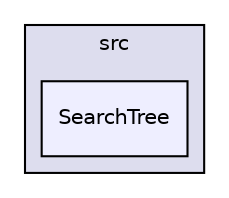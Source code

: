 digraph "C:/Users/Stefan/Documents/GitHub/CSM6120_Assignment2/src/SearchTree" {
  compound=true
  node [ fontsize="10", fontname="Helvetica"];
  edge [ labelfontsize="10", labelfontname="Helvetica"];
  subgraph clusterdir_346b9472caafb6cb6cf9ad47448919a9 {
    graph [ bgcolor="#ddddee", pencolor="black", label="src" fontname="Helvetica", fontsize="10", URL="dir_346b9472caafb6cb6cf9ad47448919a9.html"]
  dir_e1b541442b5a80c135deed6082c8a1f8 [shape=box, label="SearchTree", style="filled", fillcolor="#eeeeff", pencolor="black", URL="dir_e1b541442b5a80c135deed6082c8a1f8.html"];
  }
}

